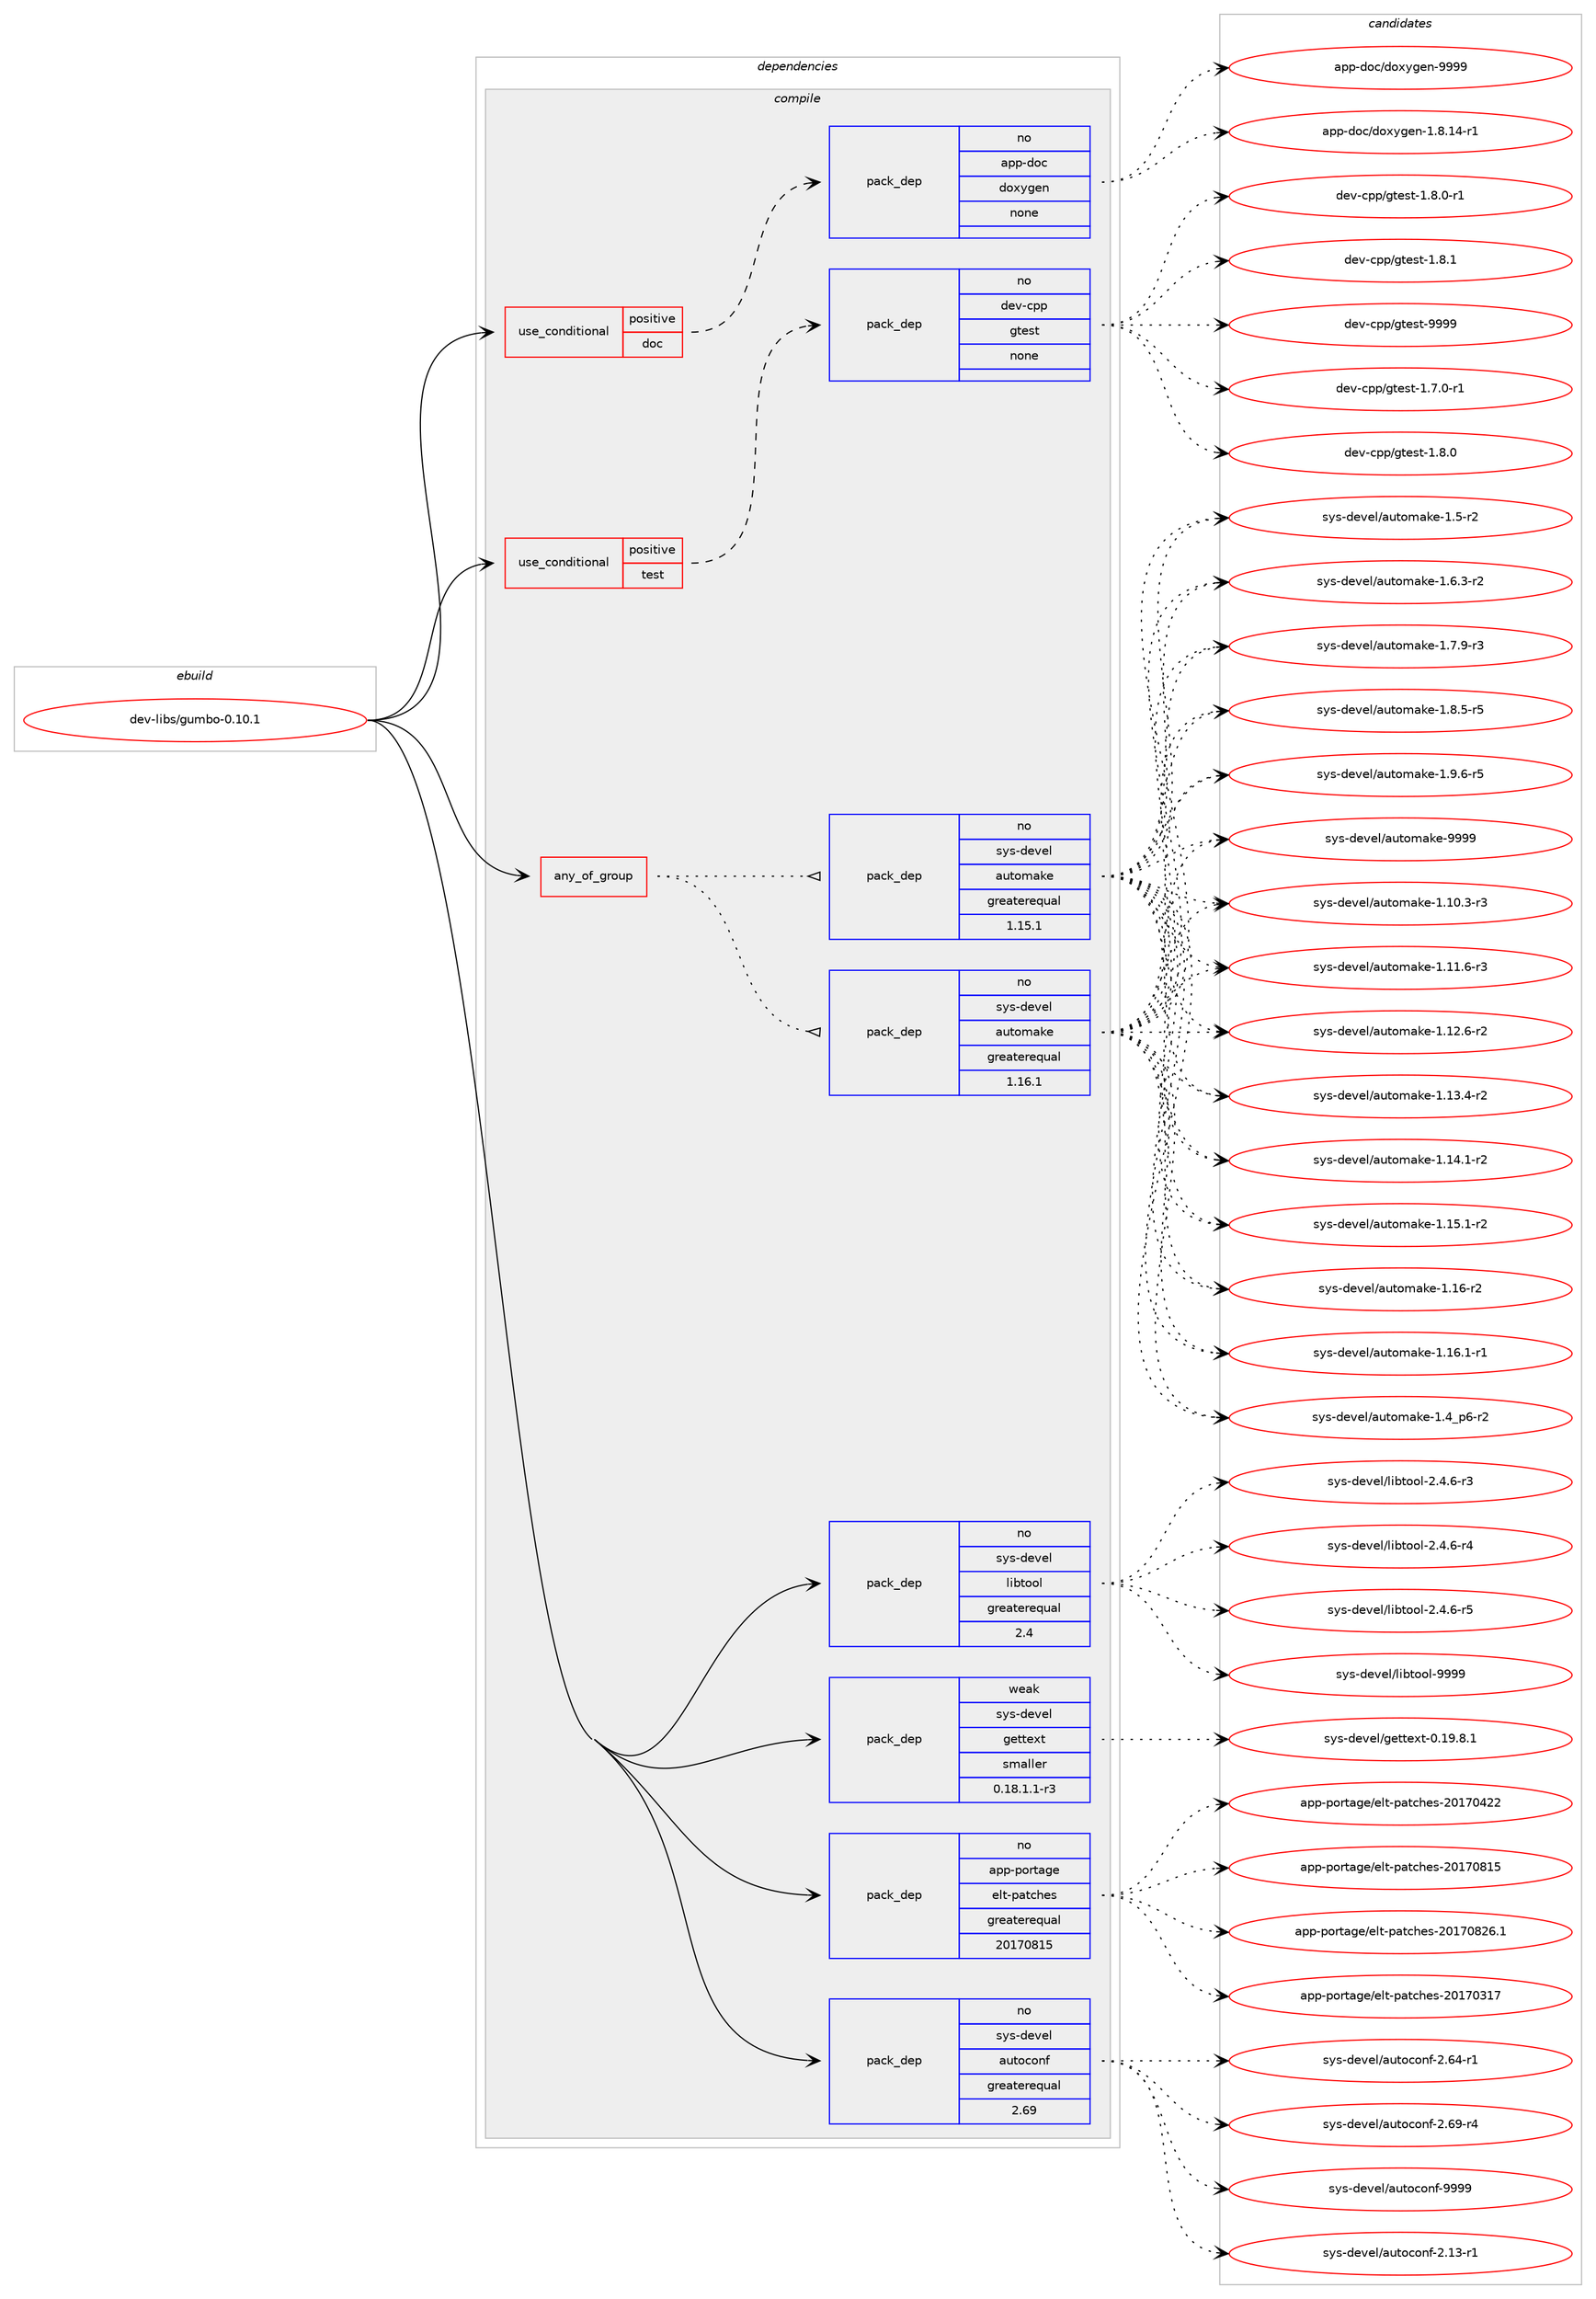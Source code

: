 digraph prolog {

# *************
# Graph options
# *************

newrank=true;
concentrate=true;
compound=true;
graph [rankdir=LR,fontname=Helvetica,fontsize=10,ranksep=1.5];#, ranksep=2.5, nodesep=0.2];
edge  [arrowhead=vee];
node  [fontname=Helvetica,fontsize=10];

# **********
# The ebuild
# **********

subgraph cluster_leftcol {
color=gray;
rank=same;
label=<<i>ebuild</i>>;
id [label="dev-libs/gumbo-0.10.1", color=red, width=4, href="../dev-libs/gumbo-0.10.1.svg"];
}

# ****************
# The dependencies
# ****************

subgraph cluster_midcol {
color=gray;
label=<<i>dependencies</i>>;
subgraph cluster_compile {
fillcolor="#eeeeee";
style=filled;
label=<<i>compile</i>>;
subgraph any22167 {
dependency1366262 [label=<<TABLE BORDER="0" CELLBORDER="1" CELLSPACING="0" CELLPADDING="4"><TR><TD CELLPADDING="10">any_of_group</TD></TR></TABLE>>, shape=none, color=red];subgraph pack977801 {
dependency1366263 [label=<<TABLE BORDER="0" CELLBORDER="1" CELLSPACING="0" CELLPADDING="4" WIDTH="220"><TR><TD ROWSPAN="6" CELLPADDING="30">pack_dep</TD></TR><TR><TD WIDTH="110">no</TD></TR><TR><TD>sys-devel</TD></TR><TR><TD>automake</TD></TR><TR><TD>greaterequal</TD></TR><TR><TD>1.16.1</TD></TR></TABLE>>, shape=none, color=blue];
}
dependency1366262:e -> dependency1366263:w [weight=20,style="dotted",arrowhead="oinv"];
subgraph pack977802 {
dependency1366264 [label=<<TABLE BORDER="0" CELLBORDER="1" CELLSPACING="0" CELLPADDING="4" WIDTH="220"><TR><TD ROWSPAN="6" CELLPADDING="30">pack_dep</TD></TR><TR><TD WIDTH="110">no</TD></TR><TR><TD>sys-devel</TD></TR><TR><TD>automake</TD></TR><TR><TD>greaterequal</TD></TR><TR><TD>1.15.1</TD></TR></TABLE>>, shape=none, color=blue];
}
dependency1366262:e -> dependency1366264:w [weight=20,style="dotted",arrowhead="oinv"];
}
id:e -> dependency1366262:w [weight=20,style="solid",arrowhead="vee"];
subgraph cond365742 {
dependency1366265 [label=<<TABLE BORDER="0" CELLBORDER="1" CELLSPACING="0" CELLPADDING="4"><TR><TD ROWSPAN="3" CELLPADDING="10">use_conditional</TD></TR><TR><TD>positive</TD></TR><TR><TD>doc</TD></TR></TABLE>>, shape=none, color=red];
subgraph pack977803 {
dependency1366266 [label=<<TABLE BORDER="0" CELLBORDER="1" CELLSPACING="0" CELLPADDING="4" WIDTH="220"><TR><TD ROWSPAN="6" CELLPADDING="30">pack_dep</TD></TR><TR><TD WIDTH="110">no</TD></TR><TR><TD>app-doc</TD></TR><TR><TD>doxygen</TD></TR><TR><TD>none</TD></TR><TR><TD></TD></TR></TABLE>>, shape=none, color=blue];
}
dependency1366265:e -> dependency1366266:w [weight=20,style="dashed",arrowhead="vee"];
}
id:e -> dependency1366265:w [weight=20,style="solid",arrowhead="vee"];
subgraph cond365743 {
dependency1366267 [label=<<TABLE BORDER="0" CELLBORDER="1" CELLSPACING="0" CELLPADDING="4"><TR><TD ROWSPAN="3" CELLPADDING="10">use_conditional</TD></TR><TR><TD>positive</TD></TR><TR><TD>test</TD></TR></TABLE>>, shape=none, color=red];
subgraph pack977804 {
dependency1366268 [label=<<TABLE BORDER="0" CELLBORDER="1" CELLSPACING="0" CELLPADDING="4" WIDTH="220"><TR><TD ROWSPAN="6" CELLPADDING="30">pack_dep</TD></TR><TR><TD WIDTH="110">no</TD></TR><TR><TD>dev-cpp</TD></TR><TR><TD>gtest</TD></TR><TR><TD>none</TD></TR><TR><TD></TD></TR></TABLE>>, shape=none, color=blue];
}
dependency1366267:e -> dependency1366268:w [weight=20,style="dashed",arrowhead="vee"];
}
id:e -> dependency1366267:w [weight=20,style="solid",arrowhead="vee"];
subgraph pack977805 {
dependency1366269 [label=<<TABLE BORDER="0" CELLBORDER="1" CELLSPACING="0" CELLPADDING="4" WIDTH="220"><TR><TD ROWSPAN="6" CELLPADDING="30">pack_dep</TD></TR><TR><TD WIDTH="110">no</TD></TR><TR><TD>app-portage</TD></TR><TR><TD>elt-patches</TD></TR><TR><TD>greaterequal</TD></TR><TR><TD>20170815</TD></TR></TABLE>>, shape=none, color=blue];
}
id:e -> dependency1366269:w [weight=20,style="solid",arrowhead="vee"];
subgraph pack977806 {
dependency1366270 [label=<<TABLE BORDER="0" CELLBORDER="1" CELLSPACING="0" CELLPADDING="4" WIDTH="220"><TR><TD ROWSPAN="6" CELLPADDING="30">pack_dep</TD></TR><TR><TD WIDTH="110">no</TD></TR><TR><TD>sys-devel</TD></TR><TR><TD>autoconf</TD></TR><TR><TD>greaterequal</TD></TR><TR><TD>2.69</TD></TR></TABLE>>, shape=none, color=blue];
}
id:e -> dependency1366270:w [weight=20,style="solid",arrowhead="vee"];
subgraph pack977807 {
dependency1366271 [label=<<TABLE BORDER="0" CELLBORDER="1" CELLSPACING="0" CELLPADDING="4" WIDTH="220"><TR><TD ROWSPAN="6" CELLPADDING="30">pack_dep</TD></TR><TR><TD WIDTH="110">no</TD></TR><TR><TD>sys-devel</TD></TR><TR><TD>libtool</TD></TR><TR><TD>greaterequal</TD></TR><TR><TD>2.4</TD></TR></TABLE>>, shape=none, color=blue];
}
id:e -> dependency1366271:w [weight=20,style="solid",arrowhead="vee"];
subgraph pack977808 {
dependency1366272 [label=<<TABLE BORDER="0" CELLBORDER="1" CELLSPACING="0" CELLPADDING="4" WIDTH="220"><TR><TD ROWSPAN="6" CELLPADDING="30">pack_dep</TD></TR><TR><TD WIDTH="110">weak</TD></TR><TR><TD>sys-devel</TD></TR><TR><TD>gettext</TD></TR><TR><TD>smaller</TD></TR><TR><TD>0.18.1.1-r3</TD></TR></TABLE>>, shape=none, color=blue];
}
id:e -> dependency1366272:w [weight=20,style="solid",arrowhead="vee"];
}
subgraph cluster_compileandrun {
fillcolor="#eeeeee";
style=filled;
label=<<i>compile and run</i>>;
}
subgraph cluster_run {
fillcolor="#eeeeee";
style=filled;
label=<<i>run</i>>;
}
}

# **************
# The candidates
# **************

subgraph cluster_choices {
rank=same;
color=gray;
label=<<i>candidates</i>>;

subgraph choice977801 {
color=black;
nodesep=1;
choice11512111545100101118101108479711711611110997107101454946494846514511451 [label="sys-devel/automake-1.10.3-r3", color=red, width=4,href="../sys-devel/automake-1.10.3-r3.svg"];
choice11512111545100101118101108479711711611110997107101454946494946544511451 [label="sys-devel/automake-1.11.6-r3", color=red, width=4,href="../sys-devel/automake-1.11.6-r3.svg"];
choice11512111545100101118101108479711711611110997107101454946495046544511450 [label="sys-devel/automake-1.12.6-r2", color=red, width=4,href="../sys-devel/automake-1.12.6-r2.svg"];
choice11512111545100101118101108479711711611110997107101454946495146524511450 [label="sys-devel/automake-1.13.4-r2", color=red, width=4,href="../sys-devel/automake-1.13.4-r2.svg"];
choice11512111545100101118101108479711711611110997107101454946495246494511450 [label="sys-devel/automake-1.14.1-r2", color=red, width=4,href="../sys-devel/automake-1.14.1-r2.svg"];
choice11512111545100101118101108479711711611110997107101454946495346494511450 [label="sys-devel/automake-1.15.1-r2", color=red, width=4,href="../sys-devel/automake-1.15.1-r2.svg"];
choice1151211154510010111810110847971171161111099710710145494649544511450 [label="sys-devel/automake-1.16-r2", color=red, width=4,href="../sys-devel/automake-1.16-r2.svg"];
choice11512111545100101118101108479711711611110997107101454946495446494511449 [label="sys-devel/automake-1.16.1-r1", color=red, width=4,href="../sys-devel/automake-1.16.1-r1.svg"];
choice115121115451001011181011084797117116111109971071014549465295112544511450 [label="sys-devel/automake-1.4_p6-r2", color=red, width=4,href="../sys-devel/automake-1.4_p6-r2.svg"];
choice11512111545100101118101108479711711611110997107101454946534511450 [label="sys-devel/automake-1.5-r2", color=red, width=4,href="../sys-devel/automake-1.5-r2.svg"];
choice115121115451001011181011084797117116111109971071014549465446514511450 [label="sys-devel/automake-1.6.3-r2", color=red, width=4,href="../sys-devel/automake-1.6.3-r2.svg"];
choice115121115451001011181011084797117116111109971071014549465546574511451 [label="sys-devel/automake-1.7.9-r3", color=red, width=4,href="../sys-devel/automake-1.7.9-r3.svg"];
choice115121115451001011181011084797117116111109971071014549465646534511453 [label="sys-devel/automake-1.8.5-r5", color=red, width=4,href="../sys-devel/automake-1.8.5-r5.svg"];
choice115121115451001011181011084797117116111109971071014549465746544511453 [label="sys-devel/automake-1.9.6-r5", color=red, width=4,href="../sys-devel/automake-1.9.6-r5.svg"];
choice115121115451001011181011084797117116111109971071014557575757 [label="sys-devel/automake-9999", color=red, width=4,href="../sys-devel/automake-9999.svg"];
dependency1366263:e -> choice11512111545100101118101108479711711611110997107101454946494846514511451:w [style=dotted,weight="100"];
dependency1366263:e -> choice11512111545100101118101108479711711611110997107101454946494946544511451:w [style=dotted,weight="100"];
dependency1366263:e -> choice11512111545100101118101108479711711611110997107101454946495046544511450:w [style=dotted,weight="100"];
dependency1366263:e -> choice11512111545100101118101108479711711611110997107101454946495146524511450:w [style=dotted,weight="100"];
dependency1366263:e -> choice11512111545100101118101108479711711611110997107101454946495246494511450:w [style=dotted,weight="100"];
dependency1366263:e -> choice11512111545100101118101108479711711611110997107101454946495346494511450:w [style=dotted,weight="100"];
dependency1366263:e -> choice1151211154510010111810110847971171161111099710710145494649544511450:w [style=dotted,weight="100"];
dependency1366263:e -> choice11512111545100101118101108479711711611110997107101454946495446494511449:w [style=dotted,weight="100"];
dependency1366263:e -> choice115121115451001011181011084797117116111109971071014549465295112544511450:w [style=dotted,weight="100"];
dependency1366263:e -> choice11512111545100101118101108479711711611110997107101454946534511450:w [style=dotted,weight="100"];
dependency1366263:e -> choice115121115451001011181011084797117116111109971071014549465446514511450:w [style=dotted,weight="100"];
dependency1366263:e -> choice115121115451001011181011084797117116111109971071014549465546574511451:w [style=dotted,weight="100"];
dependency1366263:e -> choice115121115451001011181011084797117116111109971071014549465646534511453:w [style=dotted,weight="100"];
dependency1366263:e -> choice115121115451001011181011084797117116111109971071014549465746544511453:w [style=dotted,weight="100"];
dependency1366263:e -> choice115121115451001011181011084797117116111109971071014557575757:w [style=dotted,weight="100"];
}
subgraph choice977802 {
color=black;
nodesep=1;
choice11512111545100101118101108479711711611110997107101454946494846514511451 [label="sys-devel/automake-1.10.3-r3", color=red, width=4,href="../sys-devel/automake-1.10.3-r3.svg"];
choice11512111545100101118101108479711711611110997107101454946494946544511451 [label="sys-devel/automake-1.11.6-r3", color=red, width=4,href="../sys-devel/automake-1.11.6-r3.svg"];
choice11512111545100101118101108479711711611110997107101454946495046544511450 [label="sys-devel/automake-1.12.6-r2", color=red, width=4,href="../sys-devel/automake-1.12.6-r2.svg"];
choice11512111545100101118101108479711711611110997107101454946495146524511450 [label="sys-devel/automake-1.13.4-r2", color=red, width=4,href="../sys-devel/automake-1.13.4-r2.svg"];
choice11512111545100101118101108479711711611110997107101454946495246494511450 [label="sys-devel/automake-1.14.1-r2", color=red, width=4,href="../sys-devel/automake-1.14.1-r2.svg"];
choice11512111545100101118101108479711711611110997107101454946495346494511450 [label="sys-devel/automake-1.15.1-r2", color=red, width=4,href="../sys-devel/automake-1.15.1-r2.svg"];
choice1151211154510010111810110847971171161111099710710145494649544511450 [label="sys-devel/automake-1.16-r2", color=red, width=4,href="../sys-devel/automake-1.16-r2.svg"];
choice11512111545100101118101108479711711611110997107101454946495446494511449 [label="sys-devel/automake-1.16.1-r1", color=red, width=4,href="../sys-devel/automake-1.16.1-r1.svg"];
choice115121115451001011181011084797117116111109971071014549465295112544511450 [label="sys-devel/automake-1.4_p6-r2", color=red, width=4,href="../sys-devel/automake-1.4_p6-r2.svg"];
choice11512111545100101118101108479711711611110997107101454946534511450 [label="sys-devel/automake-1.5-r2", color=red, width=4,href="../sys-devel/automake-1.5-r2.svg"];
choice115121115451001011181011084797117116111109971071014549465446514511450 [label="sys-devel/automake-1.6.3-r2", color=red, width=4,href="../sys-devel/automake-1.6.3-r2.svg"];
choice115121115451001011181011084797117116111109971071014549465546574511451 [label="sys-devel/automake-1.7.9-r3", color=red, width=4,href="../sys-devel/automake-1.7.9-r3.svg"];
choice115121115451001011181011084797117116111109971071014549465646534511453 [label="sys-devel/automake-1.8.5-r5", color=red, width=4,href="../sys-devel/automake-1.8.5-r5.svg"];
choice115121115451001011181011084797117116111109971071014549465746544511453 [label="sys-devel/automake-1.9.6-r5", color=red, width=4,href="../sys-devel/automake-1.9.6-r5.svg"];
choice115121115451001011181011084797117116111109971071014557575757 [label="sys-devel/automake-9999", color=red, width=4,href="../sys-devel/automake-9999.svg"];
dependency1366264:e -> choice11512111545100101118101108479711711611110997107101454946494846514511451:w [style=dotted,weight="100"];
dependency1366264:e -> choice11512111545100101118101108479711711611110997107101454946494946544511451:w [style=dotted,weight="100"];
dependency1366264:e -> choice11512111545100101118101108479711711611110997107101454946495046544511450:w [style=dotted,weight="100"];
dependency1366264:e -> choice11512111545100101118101108479711711611110997107101454946495146524511450:w [style=dotted,weight="100"];
dependency1366264:e -> choice11512111545100101118101108479711711611110997107101454946495246494511450:w [style=dotted,weight="100"];
dependency1366264:e -> choice11512111545100101118101108479711711611110997107101454946495346494511450:w [style=dotted,weight="100"];
dependency1366264:e -> choice1151211154510010111810110847971171161111099710710145494649544511450:w [style=dotted,weight="100"];
dependency1366264:e -> choice11512111545100101118101108479711711611110997107101454946495446494511449:w [style=dotted,weight="100"];
dependency1366264:e -> choice115121115451001011181011084797117116111109971071014549465295112544511450:w [style=dotted,weight="100"];
dependency1366264:e -> choice11512111545100101118101108479711711611110997107101454946534511450:w [style=dotted,weight="100"];
dependency1366264:e -> choice115121115451001011181011084797117116111109971071014549465446514511450:w [style=dotted,weight="100"];
dependency1366264:e -> choice115121115451001011181011084797117116111109971071014549465546574511451:w [style=dotted,weight="100"];
dependency1366264:e -> choice115121115451001011181011084797117116111109971071014549465646534511453:w [style=dotted,weight="100"];
dependency1366264:e -> choice115121115451001011181011084797117116111109971071014549465746544511453:w [style=dotted,weight="100"];
dependency1366264:e -> choice115121115451001011181011084797117116111109971071014557575757:w [style=dotted,weight="100"];
}
subgraph choice977803 {
color=black;
nodesep=1;
choice97112112451001119947100111120121103101110454946564649524511449 [label="app-doc/doxygen-1.8.14-r1", color=red, width=4,href="../app-doc/doxygen-1.8.14-r1.svg"];
choice971121124510011199471001111201211031011104557575757 [label="app-doc/doxygen-9999", color=red, width=4,href="../app-doc/doxygen-9999.svg"];
dependency1366266:e -> choice97112112451001119947100111120121103101110454946564649524511449:w [style=dotted,weight="100"];
dependency1366266:e -> choice971121124510011199471001111201211031011104557575757:w [style=dotted,weight="100"];
}
subgraph choice977804 {
color=black;
nodesep=1;
choice1001011184599112112471031161011151164549465546484511449 [label="dev-cpp/gtest-1.7.0-r1", color=red, width=4,href="../dev-cpp/gtest-1.7.0-r1.svg"];
choice100101118459911211247103116101115116454946564648 [label="dev-cpp/gtest-1.8.0", color=red, width=4,href="../dev-cpp/gtest-1.8.0.svg"];
choice1001011184599112112471031161011151164549465646484511449 [label="dev-cpp/gtest-1.8.0-r1", color=red, width=4,href="../dev-cpp/gtest-1.8.0-r1.svg"];
choice100101118459911211247103116101115116454946564649 [label="dev-cpp/gtest-1.8.1", color=red, width=4,href="../dev-cpp/gtest-1.8.1.svg"];
choice1001011184599112112471031161011151164557575757 [label="dev-cpp/gtest-9999", color=red, width=4,href="../dev-cpp/gtest-9999.svg"];
dependency1366268:e -> choice1001011184599112112471031161011151164549465546484511449:w [style=dotted,weight="100"];
dependency1366268:e -> choice100101118459911211247103116101115116454946564648:w [style=dotted,weight="100"];
dependency1366268:e -> choice1001011184599112112471031161011151164549465646484511449:w [style=dotted,weight="100"];
dependency1366268:e -> choice100101118459911211247103116101115116454946564649:w [style=dotted,weight="100"];
dependency1366268:e -> choice1001011184599112112471031161011151164557575757:w [style=dotted,weight="100"];
}
subgraph choice977805 {
color=black;
nodesep=1;
choice97112112451121111141169710310147101108116451129711699104101115455048495548514955 [label="app-portage/elt-patches-20170317", color=red, width=4,href="../app-portage/elt-patches-20170317.svg"];
choice97112112451121111141169710310147101108116451129711699104101115455048495548525050 [label="app-portage/elt-patches-20170422", color=red, width=4,href="../app-portage/elt-patches-20170422.svg"];
choice97112112451121111141169710310147101108116451129711699104101115455048495548564953 [label="app-portage/elt-patches-20170815", color=red, width=4,href="../app-portage/elt-patches-20170815.svg"];
choice971121124511211111411697103101471011081164511297116991041011154550484955485650544649 [label="app-portage/elt-patches-20170826.1", color=red, width=4,href="../app-portage/elt-patches-20170826.1.svg"];
dependency1366269:e -> choice97112112451121111141169710310147101108116451129711699104101115455048495548514955:w [style=dotted,weight="100"];
dependency1366269:e -> choice97112112451121111141169710310147101108116451129711699104101115455048495548525050:w [style=dotted,weight="100"];
dependency1366269:e -> choice97112112451121111141169710310147101108116451129711699104101115455048495548564953:w [style=dotted,weight="100"];
dependency1366269:e -> choice971121124511211111411697103101471011081164511297116991041011154550484955485650544649:w [style=dotted,weight="100"];
}
subgraph choice977806 {
color=black;
nodesep=1;
choice1151211154510010111810110847971171161119911111010245504649514511449 [label="sys-devel/autoconf-2.13-r1", color=red, width=4,href="../sys-devel/autoconf-2.13-r1.svg"];
choice1151211154510010111810110847971171161119911111010245504654524511449 [label="sys-devel/autoconf-2.64-r1", color=red, width=4,href="../sys-devel/autoconf-2.64-r1.svg"];
choice1151211154510010111810110847971171161119911111010245504654574511452 [label="sys-devel/autoconf-2.69-r4", color=red, width=4,href="../sys-devel/autoconf-2.69-r4.svg"];
choice115121115451001011181011084797117116111991111101024557575757 [label="sys-devel/autoconf-9999", color=red, width=4,href="../sys-devel/autoconf-9999.svg"];
dependency1366270:e -> choice1151211154510010111810110847971171161119911111010245504649514511449:w [style=dotted,weight="100"];
dependency1366270:e -> choice1151211154510010111810110847971171161119911111010245504654524511449:w [style=dotted,weight="100"];
dependency1366270:e -> choice1151211154510010111810110847971171161119911111010245504654574511452:w [style=dotted,weight="100"];
dependency1366270:e -> choice115121115451001011181011084797117116111991111101024557575757:w [style=dotted,weight="100"];
}
subgraph choice977807 {
color=black;
nodesep=1;
choice1151211154510010111810110847108105981161111111084550465246544511451 [label="sys-devel/libtool-2.4.6-r3", color=red, width=4,href="../sys-devel/libtool-2.4.6-r3.svg"];
choice1151211154510010111810110847108105981161111111084550465246544511452 [label="sys-devel/libtool-2.4.6-r4", color=red, width=4,href="../sys-devel/libtool-2.4.6-r4.svg"];
choice1151211154510010111810110847108105981161111111084550465246544511453 [label="sys-devel/libtool-2.4.6-r5", color=red, width=4,href="../sys-devel/libtool-2.4.6-r5.svg"];
choice1151211154510010111810110847108105981161111111084557575757 [label="sys-devel/libtool-9999", color=red, width=4,href="../sys-devel/libtool-9999.svg"];
dependency1366271:e -> choice1151211154510010111810110847108105981161111111084550465246544511451:w [style=dotted,weight="100"];
dependency1366271:e -> choice1151211154510010111810110847108105981161111111084550465246544511452:w [style=dotted,weight="100"];
dependency1366271:e -> choice1151211154510010111810110847108105981161111111084550465246544511453:w [style=dotted,weight="100"];
dependency1366271:e -> choice1151211154510010111810110847108105981161111111084557575757:w [style=dotted,weight="100"];
}
subgraph choice977808 {
color=black;
nodesep=1;
choice1151211154510010111810110847103101116116101120116454846495746564649 [label="sys-devel/gettext-0.19.8.1", color=red, width=4,href="../sys-devel/gettext-0.19.8.1.svg"];
dependency1366272:e -> choice1151211154510010111810110847103101116116101120116454846495746564649:w [style=dotted,weight="100"];
}
}

}
